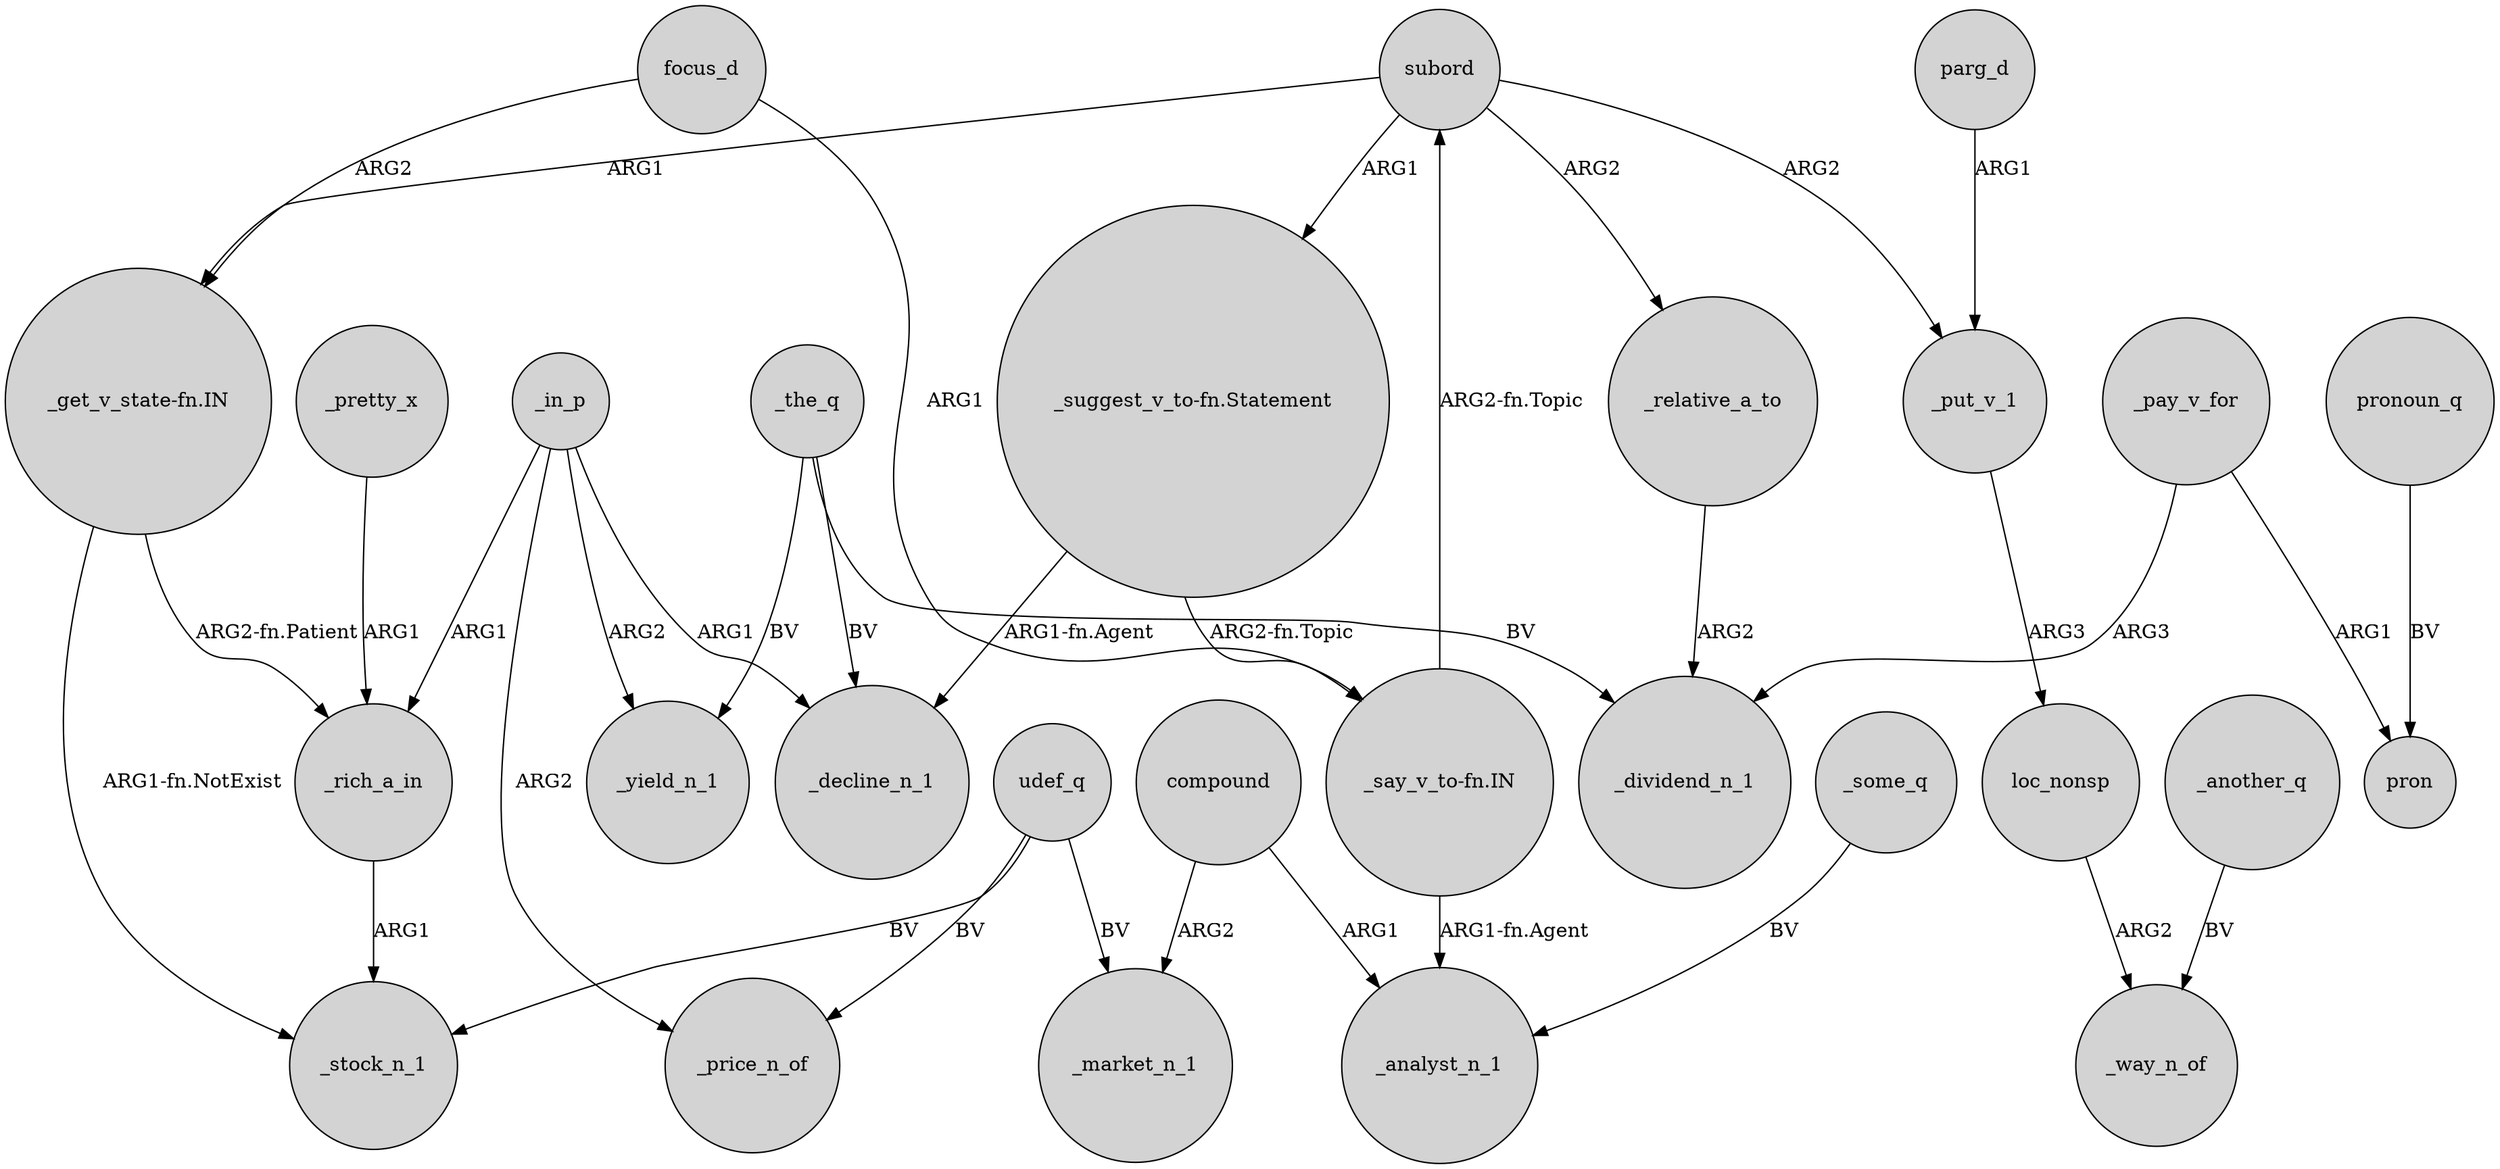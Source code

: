 digraph {
	node [shape=circle style=filled]
	compound -> _market_n_1 [label=ARG2]
	_the_q -> _yield_n_1 [label=BV]
	_put_v_1 -> loc_nonsp [label=ARG3]
	udef_q -> _price_n_of [label=BV]
	_in_p -> _yield_n_1 [label=ARG2]
	"_get_v_state-fn.IN" -> _rich_a_in [label="ARG2-fn.Patient"]
	subord -> _relative_a_to [label=ARG2]
	_the_q -> _dividend_n_1 [label=BV]
	udef_q -> _market_n_1 [label=BV]
	_relative_a_to -> _dividend_n_1 [label=ARG2]
	_pay_v_for -> pron [label=ARG1]
	_the_q -> _decline_n_1 [label=BV]
	"_suggest_v_to-fn.Statement" -> _decline_n_1 [label="ARG1-fn.Agent"]
	_in_p -> _rich_a_in [label=ARG1]
	pronoun_q -> pron [label=BV]
	loc_nonsp -> _way_n_of [label=ARG2]
	udef_q -> _stock_n_1 [label=BV]
	_pretty_x -> _rich_a_in [label=ARG1]
	focus_d -> "_get_v_state-fn.IN" [label=ARG2]
	_some_q -> _analyst_n_1 [label=BV]
	subord -> _put_v_1 [label=ARG2]
	"_say_v_to-fn.IN" -> _analyst_n_1 [label="ARG1-fn.Agent"]
	_in_p -> _decline_n_1 [label=ARG1]
	"_say_v_to-fn.IN" -> subord [label="ARG2-fn.Topic"]
	"_get_v_state-fn.IN" -> _stock_n_1 [label="ARG1-fn.NotExist"]
	_pay_v_for -> _dividend_n_1 [label=ARG3]
	"_suggest_v_to-fn.Statement" -> "_say_v_to-fn.IN" [label="ARG2-fn.Topic"]
	_another_q -> _way_n_of [label=BV]
	_in_p -> _price_n_of [label=ARG2]
	_rich_a_in -> _stock_n_1 [label=ARG1]
	parg_d -> _put_v_1 [label=ARG1]
	subord -> "_get_v_state-fn.IN" [label=ARG1]
	subord -> "_suggest_v_to-fn.Statement" [label=ARG1]
	focus_d -> "_say_v_to-fn.IN" [label=ARG1]
	compound -> _analyst_n_1 [label=ARG1]
}
